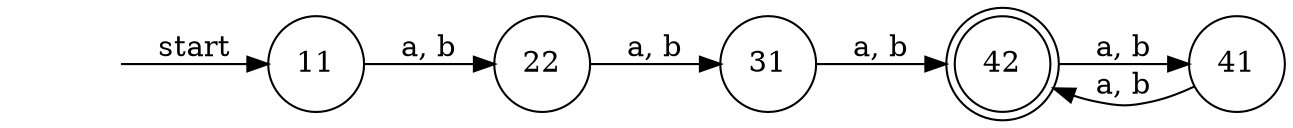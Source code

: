 digraph graph_2_2{
    rankdir=LR;

    "" [shape = none];
    42 [shape = doublecircle];
    node [shape = circle];

    "" -> 11 [label = "start"];  
    11 -> 22 [label = "a, b"];
    22 -> 31 [label = "a, b"];
    31 -> 42 [label = "a, b"];
    41 -> 42 [label = "a, b"];
    42 -> 41 [label = "a, b"];
 
}
